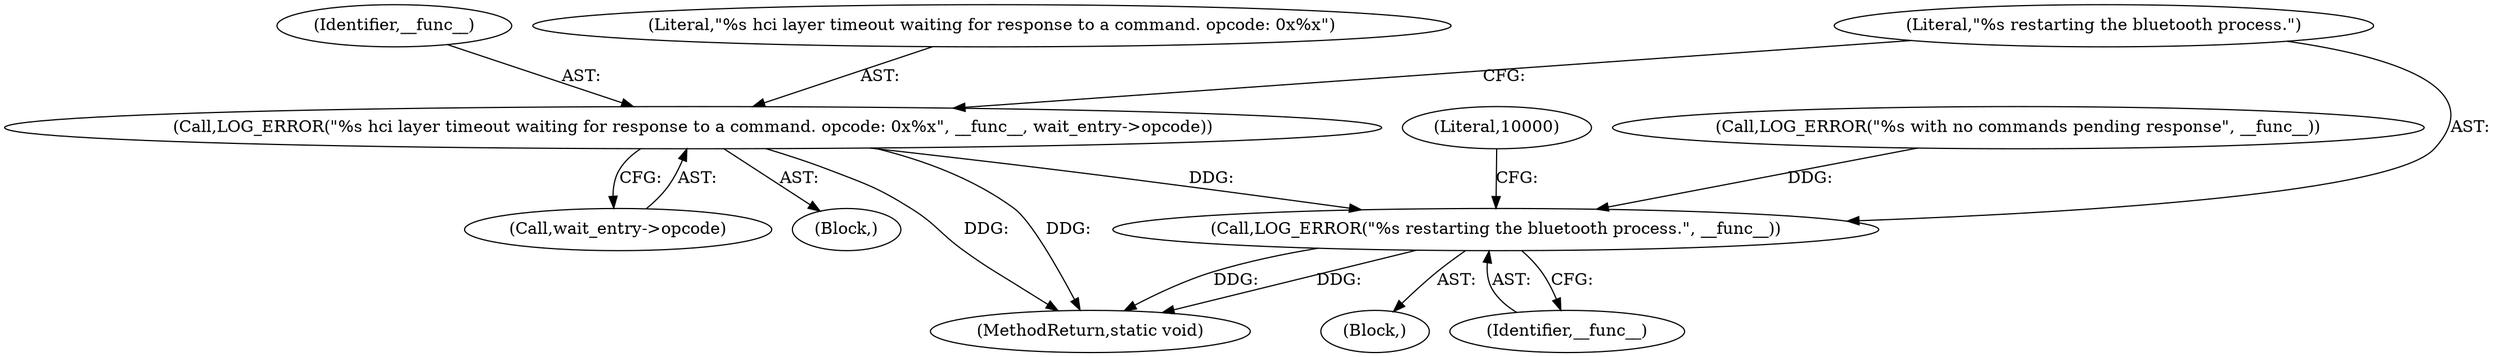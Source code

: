 digraph "0_Android_472271b153c5dc53c28beac55480a8d8434b2d5c_55@pointer" {
"1000123" [label="(Call,LOG_ERROR(\"%s hci layer timeout waiting for response to a command. opcode: 0x%x\", __func__, wait_entry->opcode))"];
"1000129" [label="(Call,LOG_ERROR(\"%s restarting the bluetooth process.\", __func__))"];
"1000131" [label="(Identifier,__func__)"];
"1000130" [label="(Literal,\"%s restarting the bluetooth process.\")"];
"1000129" [label="(Call,LOG_ERROR(\"%s restarting the bluetooth process.\", __func__))"];
"1000134" [label="(Literal,10000)"];
"1000110" [label="(Call,LOG_ERROR(\"%s with no commands pending response\", __func__))"];
"1000125" [label="(Identifier,__func__)"];
"1000124" [label="(Literal,\"%s hci layer timeout waiting for response to a command. opcode: 0x%x\")"];
"1000138" [label="(MethodReturn,static void)"];
"1000102" [label="(Block,)"];
"1000126" [label="(Call,wait_entry->opcode)"];
"1000123" [label="(Call,LOG_ERROR(\"%s hci layer timeout waiting for response to a command. opcode: 0x%x\", __func__, wait_entry->opcode))"];
"1000114" [label="(Block,)"];
"1000123" -> "1000114"  [label="AST: "];
"1000123" -> "1000126"  [label="CFG: "];
"1000124" -> "1000123"  [label="AST: "];
"1000125" -> "1000123"  [label="AST: "];
"1000126" -> "1000123"  [label="AST: "];
"1000130" -> "1000123"  [label="CFG: "];
"1000123" -> "1000138"  [label="DDG: "];
"1000123" -> "1000138"  [label="DDG: "];
"1000123" -> "1000129"  [label="DDG: "];
"1000129" -> "1000102"  [label="AST: "];
"1000129" -> "1000131"  [label="CFG: "];
"1000130" -> "1000129"  [label="AST: "];
"1000131" -> "1000129"  [label="AST: "];
"1000134" -> "1000129"  [label="CFG: "];
"1000129" -> "1000138"  [label="DDG: "];
"1000129" -> "1000138"  [label="DDG: "];
"1000110" -> "1000129"  [label="DDG: "];
}
